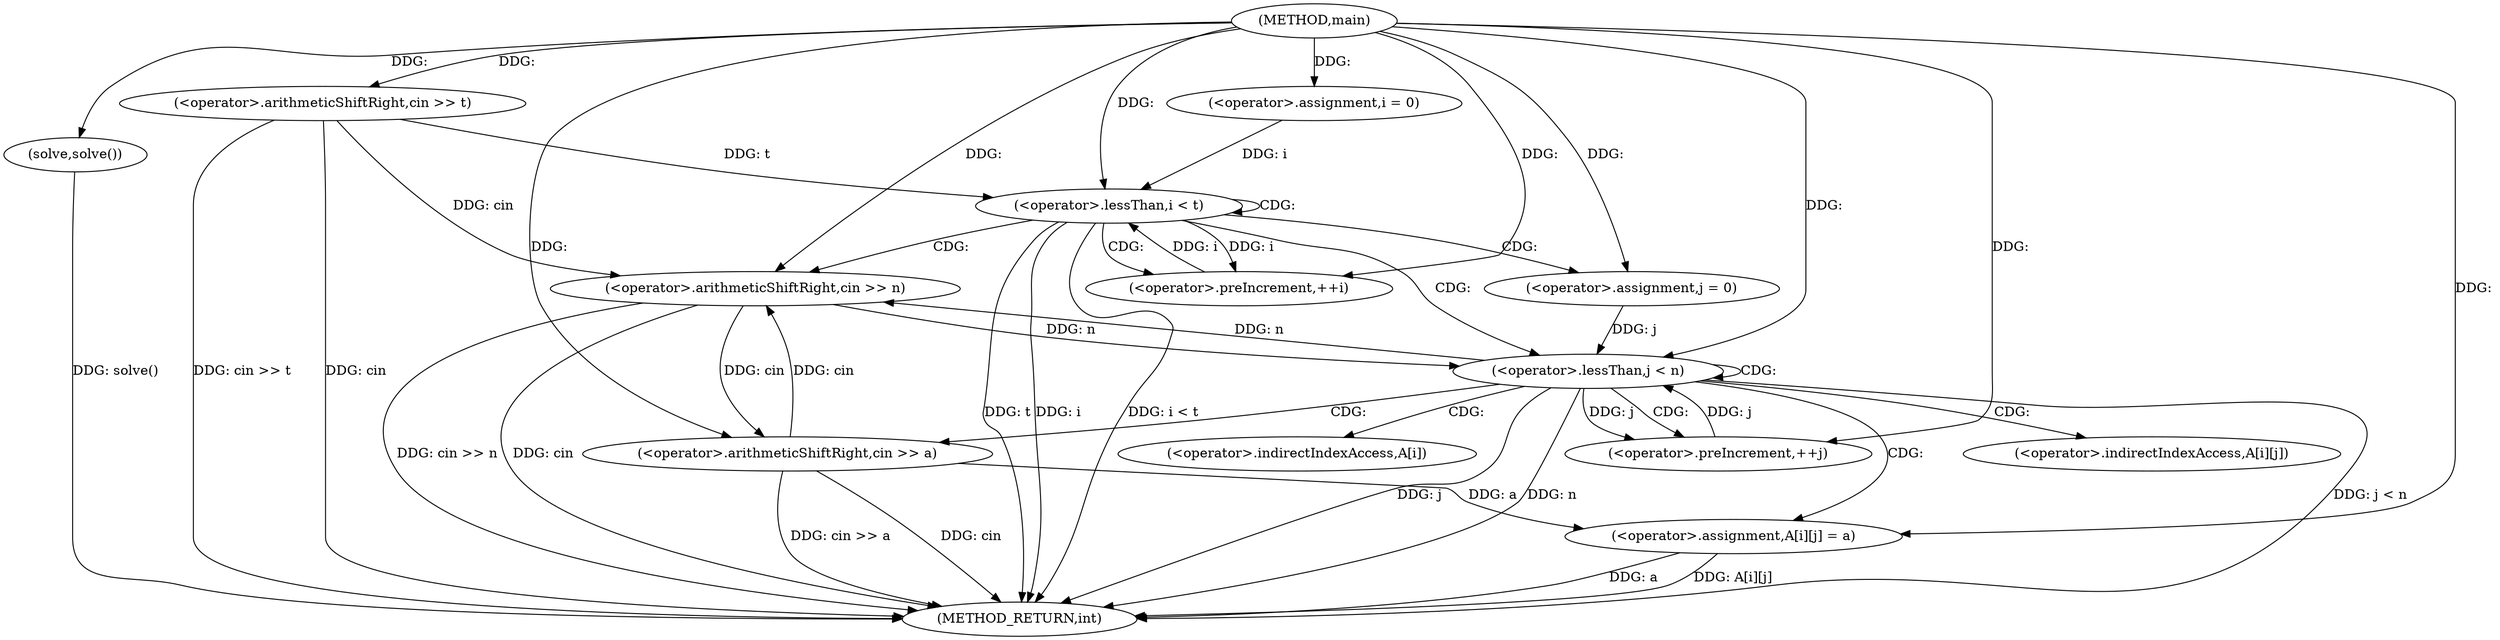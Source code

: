 digraph "main" {  
"1000178" [label = "(METHOD,main)" ]
"1000221" [label = "(METHOD_RETURN,int)" ]
"1000182" [label = "(<operator>.arithmeticShiftRight,cin >> t)" ]
"1000220" [label = "(solve,solve())" ]
"1000187" [label = "(<operator>.assignment,i = 0)" ]
"1000190" [label = "(<operator>.lessThan,i < t)" ]
"1000193" [label = "(<operator>.preIncrement,++i)" ]
"1000196" [label = "(<operator>.arithmeticShiftRight,cin >> n)" ]
"1000201" [label = "(<operator>.assignment,j = 0)" ]
"1000204" [label = "(<operator>.lessThan,j < n)" ]
"1000207" [label = "(<operator>.preIncrement,++j)" ]
"1000210" [label = "(<operator>.arithmeticShiftRight,cin >> a)" ]
"1000213" [label = "(<operator>.assignment,A[i][j] = a)" ]
"1000214" [label = "(<operator>.indirectIndexAccess,A[i][j])" ]
"1000215" [label = "(<operator>.indirectIndexAccess,A[i])" ]
  "1000182" -> "1000221"  [ label = "DDG: cin"] 
  "1000182" -> "1000221"  [ label = "DDG: cin >> t"] 
  "1000190" -> "1000221"  [ label = "DDG: i"] 
  "1000190" -> "1000221"  [ label = "DDG: t"] 
  "1000190" -> "1000221"  [ label = "DDG: i < t"] 
  "1000220" -> "1000221"  [ label = "DDG: solve()"] 
  "1000196" -> "1000221"  [ label = "DDG: cin"] 
  "1000196" -> "1000221"  [ label = "DDG: cin >> n"] 
  "1000204" -> "1000221"  [ label = "DDG: j"] 
  "1000204" -> "1000221"  [ label = "DDG: n"] 
  "1000204" -> "1000221"  [ label = "DDG: j < n"] 
  "1000210" -> "1000221"  [ label = "DDG: cin"] 
  "1000210" -> "1000221"  [ label = "DDG: cin >> a"] 
  "1000213" -> "1000221"  [ label = "DDG: A[i][j]"] 
  "1000213" -> "1000221"  [ label = "DDG: a"] 
  "1000178" -> "1000220"  [ label = "DDG: "] 
  "1000178" -> "1000182"  [ label = "DDG: "] 
  "1000178" -> "1000187"  [ label = "DDG: "] 
  "1000187" -> "1000190"  [ label = "DDG: i"] 
  "1000193" -> "1000190"  [ label = "DDG: i"] 
  "1000178" -> "1000190"  [ label = "DDG: "] 
  "1000182" -> "1000190"  [ label = "DDG: t"] 
  "1000190" -> "1000193"  [ label = "DDG: i"] 
  "1000178" -> "1000193"  [ label = "DDG: "] 
  "1000182" -> "1000196"  [ label = "DDG: cin"] 
  "1000210" -> "1000196"  [ label = "DDG: cin"] 
  "1000178" -> "1000196"  [ label = "DDG: "] 
  "1000204" -> "1000196"  [ label = "DDG: n"] 
  "1000178" -> "1000201"  [ label = "DDG: "] 
  "1000201" -> "1000204"  [ label = "DDG: j"] 
  "1000207" -> "1000204"  [ label = "DDG: j"] 
  "1000178" -> "1000204"  [ label = "DDG: "] 
  "1000196" -> "1000204"  [ label = "DDG: n"] 
  "1000204" -> "1000207"  [ label = "DDG: j"] 
  "1000178" -> "1000207"  [ label = "DDG: "] 
  "1000210" -> "1000213"  [ label = "DDG: a"] 
  "1000178" -> "1000213"  [ label = "DDG: "] 
  "1000196" -> "1000210"  [ label = "DDG: cin"] 
  "1000178" -> "1000210"  [ label = "DDG: "] 
  "1000190" -> "1000190"  [ label = "CDG: "] 
  "1000190" -> "1000201"  [ label = "CDG: "] 
  "1000190" -> "1000193"  [ label = "CDG: "] 
  "1000190" -> "1000204"  [ label = "CDG: "] 
  "1000190" -> "1000196"  [ label = "CDG: "] 
  "1000204" -> "1000210"  [ label = "CDG: "] 
  "1000204" -> "1000215"  [ label = "CDG: "] 
  "1000204" -> "1000207"  [ label = "CDG: "] 
  "1000204" -> "1000214"  [ label = "CDG: "] 
  "1000204" -> "1000213"  [ label = "CDG: "] 
  "1000204" -> "1000204"  [ label = "CDG: "] 
}
